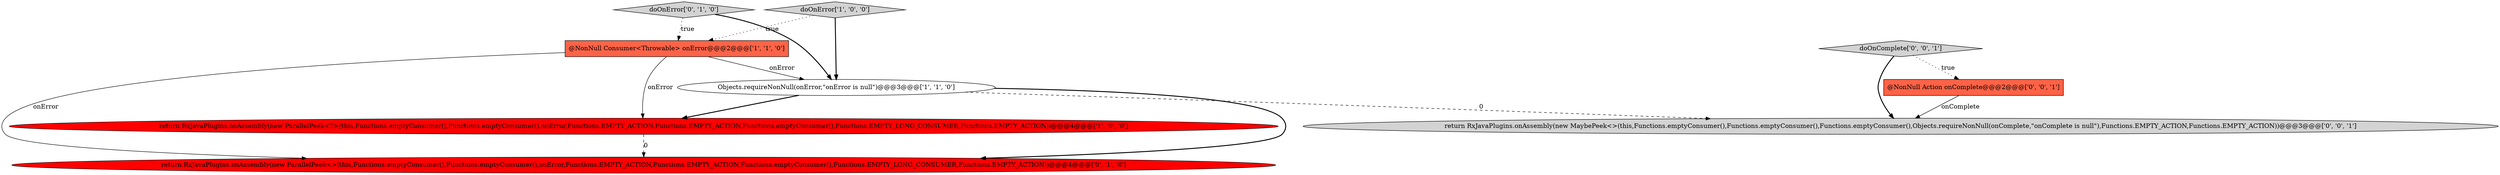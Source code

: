 digraph {
0 [style = filled, label = "@NonNull Consumer<Throwable> onError@@@2@@@['1', '1', '0']", fillcolor = tomato, shape = box image = "AAA0AAABBB1BBB"];
5 [style = filled, label = "return RxJavaPlugins.onAssembly(new ParallelPeek<>(this,Functions.emptyConsumer(),Functions.emptyConsumer(),onError,Functions.EMPTY_ACTION,Functions.EMPTY_ACTION,Functions.emptyConsumer(),Functions.EMPTY_LONG_CONSUMER,Functions.EMPTY_ACTION))@@@4@@@['0', '1', '0']", fillcolor = red, shape = ellipse image = "AAA1AAABBB2BBB"];
7 [style = filled, label = "return RxJavaPlugins.onAssembly(new MaybePeek<>(this,Functions.emptyConsumer(),Functions.emptyConsumer(),Functions.emptyConsumer(),Objects.requireNonNull(onComplete,\"onComplete is null\"),Functions.EMPTY_ACTION,Functions.EMPTY_ACTION))@@@3@@@['0', '0', '1']", fillcolor = lightgray, shape = ellipse image = "AAA0AAABBB3BBB"];
3 [style = filled, label = "Objects.requireNonNull(onError,\"onError is null\")@@@3@@@['1', '1', '0']", fillcolor = white, shape = ellipse image = "AAA0AAABBB1BBB"];
6 [style = filled, label = "@NonNull Action onComplete@@@2@@@['0', '0', '1']", fillcolor = tomato, shape = box image = "AAA0AAABBB3BBB"];
8 [style = filled, label = "doOnComplete['0', '0', '1']", fillcolor = lightgray, shape = diamond image = "AAA0AAABBB3BBB"];
4 [style = filled, label = "doOnError['0', '1', '0']", fillcolor = lightgray, shape = diamond image = "AAA0AAABBB2BBB"];
1 [style = filled, label = "doOnError['1', '0', '0']", fillcolor = lightgray, shape = diamond image = "AAA0AAABBB1BBB"];
2 [style = filled, label = "return RxJavaPlugins.onAssembly(new ParallelPeek<T>(this,Functions.emptyConsumer(),Functions.emptyConsumer(),onError,Functions.EMPTY_ACTION,Functions.EMPTY_ACTION,Functions.emptyConsumer(),Functions.EMPTY_LONG_CONSUMER,Functions.EMPTY_ACTION))@@@4@@@['1', '0', '0']", fillcolor = red, shape = ellipse image = "AAA1AAABBB1BBB"];
1->3 [style = bold, label=""];
4->3 [style = bold, label=""];
2->5 [style = dashed, label="0"];
6->7 [style = solid, label="onComplete"];
3->5 [style = bold, label=""];
1->0 [style = dotted, label="true"];
0->5 [style = solid, label="onError"];
8->6 [style = dotted, label="true"];
3->2 [style = bold, label=""];
3->7 [style = dashed, label="0"];
0->2 [style = solid, label="onError"];
8->7 [style = bold, label=""];
0->3 [style = solid, label="onError"];
4->0 [style = dotted, label="true"];
}
